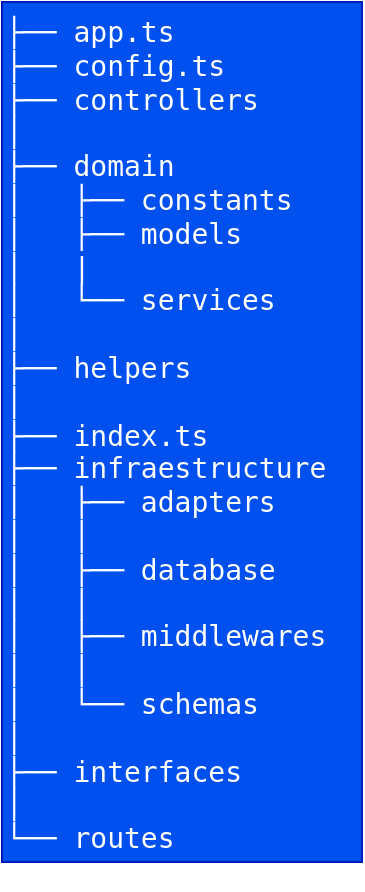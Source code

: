 <mxfile>
    <diagram id="OCoW_1nsg_AqlzNnFyxV" name="Page-1">
        <mxGraphModel dx="1741" dy="825" grid="1" gridSize="10" guides="1" tooltips="1" connect="1" arrows="1" fold="1" page="1" pageScale="1" pageWidth="827" pageHeight="1169" math="0" shadow="0">
            <root>
                <mxCell id="0"/>
                <mxCell id="1" parent="0"/>
                <mxCell id="2" value="&lt;div&gt;&lt;font face=&quot;Söhne Mono, Monaco, Andale Mono, Ubuntu Mono, monospace&quot; color=&quot;#ffffff&quot;&gt;&lt;span style=&quot;font-size: 14px;&quot;&gt;├── app.ts&lt;/span&gt;&lt;/font&gt;&lt;/div&gt;&lt;div&gt;&lt;font face=&quot;Söhne Mono, Monaco, Andale Mono, Ubuntu Mono, monospace&quot; color=&quot;#ffffff&quot;&gt;&lt;span style=&quot;font-size: 14px;&quot;&gt;├── config.ts&lt;/span&gt;&lt;/font&gt;&lt;/div&gt;&lt;div&gt;&lt;font face=&quot;Söhne Mono, Monaco, Andale Mono, Ubuntu Mono, monospace&quot; color=&quot;#ffffff&quot;&gt;&lt;span style=&quot;font-size: 14px;&quot;&gt;├── controllers&lt;/span&gt;&lt;/font&gt;&lt;/div&gt;&lt;div&gt;&lt;font face=&quot;Söhne Mono, Monaco, Andale Mono, Ubuntu Mono, monospace&quot; color=&quot;#ffffff&quot;&gt;&lt;span style=&quot;font-size: 14px;&quot;&gt;│&amp;nbsp;&amp;nbsp;&lt;/span&gt;&lt;/font&gt;&lt;/div&gt;&lt;div&gt;&lt;font face=&quot;Söhne Mono, Monaco, Andale Mono, Ubuntu Mono, monospace&quot; color=&quot;#ffffff&quot;&gt;&lt;span style=&quot;font-size: 14px;&quot;&gt;├── domain&lt;/span&gt;&lt;/font&gt;&lt;/div&gt;&lt;div&gt;&lt;font face=&quot;Söhne Mono, Monaco, Andale Mono, Ubuntu Mono, monospace&quot; color=&quot;#ffffff&quot;&gt;&lt;span style=&quot;font-size: 14px;&quot;&gt;│&amp;nbsp; &amp;nbsp;├── constants&lt;/span&gt;&lt;/font&gt;&lt;/div&gt;&lt;div&gt;&lt;font face=&quot;Söhne Mono, Monaco, Andale Mono, Ubuntu Mono, monospace&quot; color=&quot;#ffffff&quot;&gt;&lt;span style=&quot;font-size: 14px;&quot;&gt;│&amp;nbsp; &amp;nbsp;├── models&lt;/span&gt;&lt;/font&gt;&lt;/div&gt;&lt;div&gt;&lt;font face=&quot;Söhne Mono, Monaco, Andale Mono, Ubuntu Mono, monospace&quot; color=&quot;#ffffff&quot;&gt;&lt;span style=&quot;font-size: 14px;&quot;&gt;│&amp;nbsp; &amp;nbsp;|&lt;span style=&quot;white-space: pre;&quot;&gt;&#9;&lt;/span&gt;&lt;/span&gt;&lt;/font&gt;&lt;/div&gt;&lt;div&gt;&lt;font face=&quot;Söhne Mono, Monaco, Andale Mono, Ubuntu Mono, monospace&quot; color=&quot;#ffffff&quot;&gt;&lt;span style=&quot;font-size: 14px;&quot;&gt;│&amp;nbsp; &amp;nbsp;└── services&lt;/span&gt;&lt;/font&gt;&lt;/div&gt;&lt;div&gt;&lt;font face=&quot;Söhne Mono, Monaco, Andale Mono, Ubuntu Mono, monospace&quot; color=&quot;#ffffff&quot;&gt;&lt;span style=&quot;font-size: 14px;&quot;&gt;│&amp;nbsp;&lt;/span&gt;&lt;/font&gt;&lt;/div&gt;&lt;div&gt;&lt;font face=&quot;Söhne Mono, Monaco, Andale Mono, Ubuntu Mono, monospace&quot; color=&quot;#ffffff&quot;&gt;&lt;span style=&quot;font-size: 14px;&quot;&gt;├── helpers&lt;/span&gt;&lt;/font&gt;&lt;/div&gt;&lt;div&gt;&lt;font face=&quot;Söhne Mono, Monaco, Andale Mono, Ubuntu Mono, monospace&quot; color=&quot;#ffffff&quot;&gt;&lt;span style=&quot;font-size: 14px;&quot;&gt;│&amp;nbsp;&lt;/span&gt;&lt;/font&gt;&lt;/div&gt;&lt;div&gt;&lt;font face=&quot;Söhne Mono, Monaco, Andale Mono, Ubuntu Mono, monospace&quot; color=&quot;#ffffff&quot;&gt;&lt;span style=&quot;font-size: 14px;&quot;&gt;├── index.ts&lt;/span&gt;&lt;/font&gt;&lt;/div&gt;&lt;div&gt;&lt;font face=&quot;Söhne Mono, Monaco, Andale Mono, Ubuntu Mono, monospace&quot; color=&quot;#ffffff&quot;&gt;&lt;span style=&quot;font-size: 14px;&quot;&gt;├── infraestructure&lt;/span&gt;&lt;/font&gt;&lt;/div&gt;&lt;div&gt;&lt;font face=&quot;Söhne Mono, Monaco, Andale Mono, Ubuntu Mono, monospace&quot; color=&quot;#ffffff&quot;&gt;&lt;span style=&quot;font-size: 14px;&quot;&gt;│&amp;nbsp; &amp;nbsp;├── adapters&lt;/span&gt;&lt;/font&gt;&lt;/div&gt;&lt;div&gt;&lt;font face=&quot;Söhne Mono, Monaco, Andale Mono, Ubuntu Mono, monospace&quot; color=&quot;#ffffff&quot;&gt;&lt;span style=&quot;font-size: 14px;&quot;&gt;│&amp;nbsp; &amp;nbsp;│&amp;nbsp;&amp;nbsp;&lt;/span&gt;&lt;/font&gt;&lt;/div&gt;&lt;div&gt;&lt;font face=&quot;Söhne Mono, Monaco, Andale Mono, Ubuntu Mono, monospace&quot; color=&quot;#ffffff&quot;&gt;&lt;span style=&quot;font-size: 14px;&quot;&gt;│&amp;nbsp; &amp;nbsp;├── database&lt;/span&gt;&lt;/font&gt;&lt;/div&gt;&lt;div&gt;&lt;font face=&quot;Söhne Mono, Monaco, Andale Mono, Ubuntu Mono, monospace&quot; color=&quot;#ffffff&quot;&gt;&lt;span style=&quot;font-size: 14px;&quot;&gt;│&amp;nbsp; &amp;nbsp;│&amp;nbsp; &amp;nbsp;&lt;/span&gt;&lt;/font&gt;&lt;/div&gt;&lt;div&gt;&lt;font face=&quot;Söhne Mono, Monaco, Andale Mono, Ubuntu Mono, monospace&quot; color=&quot;#ffffff&quot;&gt;&lt;span style=&quot;font-size: 14px;&quot;&gt;│&amp;nbsp; &amp;nbsp;├── middlewares&lt;/span&gt;&lt;/font&gt;&lt;/div&gt;&lt;div&gt;&lt;font face=&quot;Söhne Mono, Monaco, Andale Mono, Ubuntu Mono, monospace&quot; color=&quot;#ffffff&quot;&gt;&lt;span style=&quot;font-size: 14px;&quot;&gt;│&amp;nbsp; &amp;nbsp;│&amp;nbsp; &amp;nbsp;&lt;/span&gt;&lt;/font&gt;&lt;/div&gt;&lt;div&gt;&lt;font face=&quot;Söhne Mono, Monaco, Andale Mono, Ubuntu Mono, monospace&quot; color=&quot;#ffffff&quot;&gt;&lt;span style=&quot;font-size: 14px;&quot;&gt;│&amp;nbsp; &amp;nbsp;└── schemas&lt;/span&gt;&lt;/font&gt;&lt;/div&gt;&lt;div&gt;&lt;font face=&quot;Söhne Mono, Monaco, Andale Mono, Ubuntu Mono, monospace&quot; color=&quot;#ffffff&quot;&gt;&lt;span style=&quot;font-size: 14px;&quot;&gt;│&amp;nbsp; &amp;nbsp; &amp;nbsp; &amp;nbsp;&lt;/span&gt;&lt;/font&gt;&lt;/div&gt;&lt;div&gt;&lt;font face=&quot;Söhne Mono, Monaco, Andale Mono, Ubuntu Mono, monospace&quot; color=&quot;#ffffff&quot;&gt;&lt;span style=&quot;font-size: 14px;&quot;&gt;├── interfaces&lt;/span&gt;&lt;/font&gt;&lt;/div&gt;&lt;div&gt;&lt;font face=&quot;Söhne Mono, Monaco, Andale Mono, Ubuntu Mono, monospace&quot; color=&quot;#ffffff&quot;&gt;&lt;span style=&quot;font-size: 14px;&quot;&gt;│&amp;nbsp; &amp;nbsp;&lt;/span&gt;&lt;/font&gt;&lt;/div&gt;&lt;div&gt;&lt;font face=&quot;Söhne Mono, Monaco, Andale Mono, Ubuntu Mono, monospace&quot; color=&quot;#ffffff&quot;&gt;&lt;span style=&quot;font-size: 14px;&quot;&gt;└── routes&lt;/span&gt;&lt;/font&gt;&lt;/div&gt;&lt;div&gt;&lt;font face=&quot;Söhne Mono, Monaco, Andale Mono, Ubuntu Mono, monospace&quot; color=&quot;#ffffff&quot;&gt;&lt;span style=&quot;font-size: 14px;&quot;&gt;&amp;nbsp; &amp;nbsp;&lt;/span&gt;&lt;/font&gt;&lt;/div&gt;" style="text;whiteSpace=wrap;html=1;fillColor=#0050ef;strokeColor=#001DBC;fontColor=#ffffff;" parent="1" vertex="1">
                    <mxGeometry x="60" y="30" width="180" height="430" as="geometry"/>
                </mxCell>
            </root>
        </mxGraphModel>
    </diagram>
</mxfile>